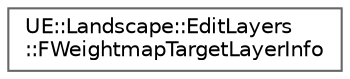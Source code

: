 digraph "Graphical Class Hierarchy"
{
 // INTERACTIVE_SVG=YES
 // LATEX_PDF_SIZE
  bgcolor="transparent";
  edge [fontname=Helvetica,fontsize=10,labelfontname=Helvetica,labelfontsize=10];
  node [fontname=Helvetica,fontsize=10,shape=box,height=0.2,width=0.4];
  rankdir="LR";
  Node0 [id="Node000000",label="UE::Landscape::EditLayers\l::FWeightmapTargetLayerInfo",height=0.2,width=0.4,color="grey40", fillcolor="white", style="filled",URL="$d8/d0d/structUE_1_1Landscape_1_1EditLayers_1_1FWeightmapTargetLayerInfo.html",tooltip=" "];
}
